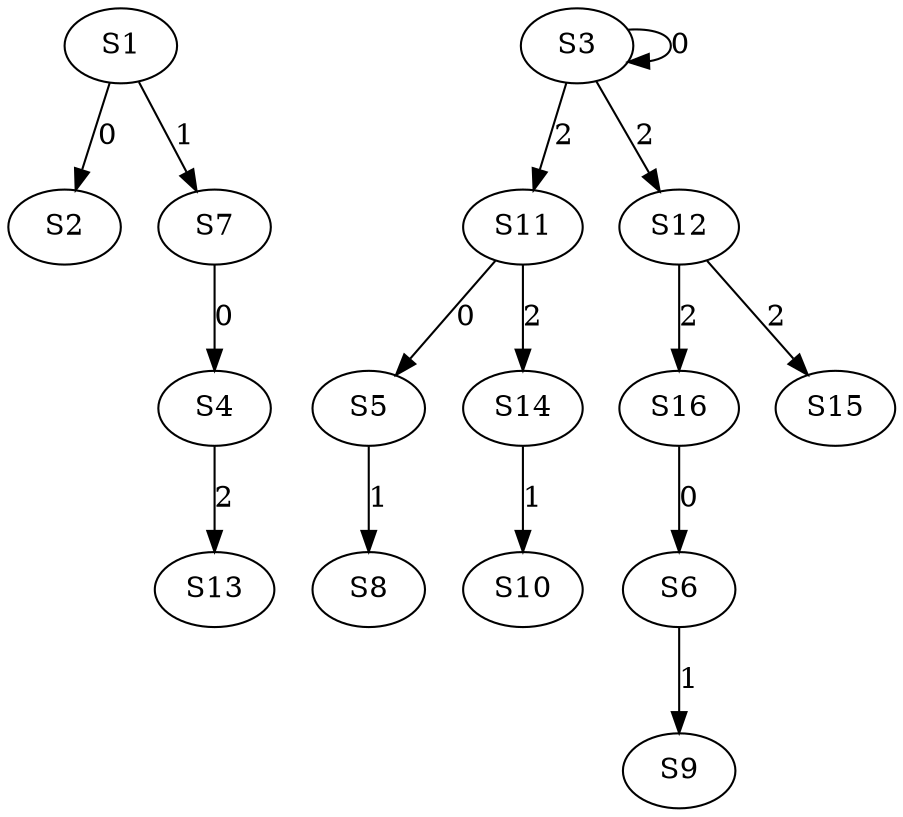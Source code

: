 strict digraph {
	S1 -> S2 [ label = 0 ];
	S3 -> S3 [ label = 0 ];
	S7 -> S4 [ label = 0 ];
	S11 -> S5 [ label = 0 ];
	S16 -> S6 [ label = 0 ];
	S1 -> S7 [ label = 1 ];
	S5 -> S8 [ label = 1 ];
	S6 -> S9 [ label = 1 ];
	S14 -> S10 [ label = 1 ];
	S3 -> S11 [ label = 2 ];
	S3 -> S12 [ label = 2 ];
	S4 -> S13 [ label = 2 ];
	S11 -> S14 [ label = 2 ];
	S12 -> S15 [ label = 2 ];
	S12 -> S16 [ label = 2 ];
}